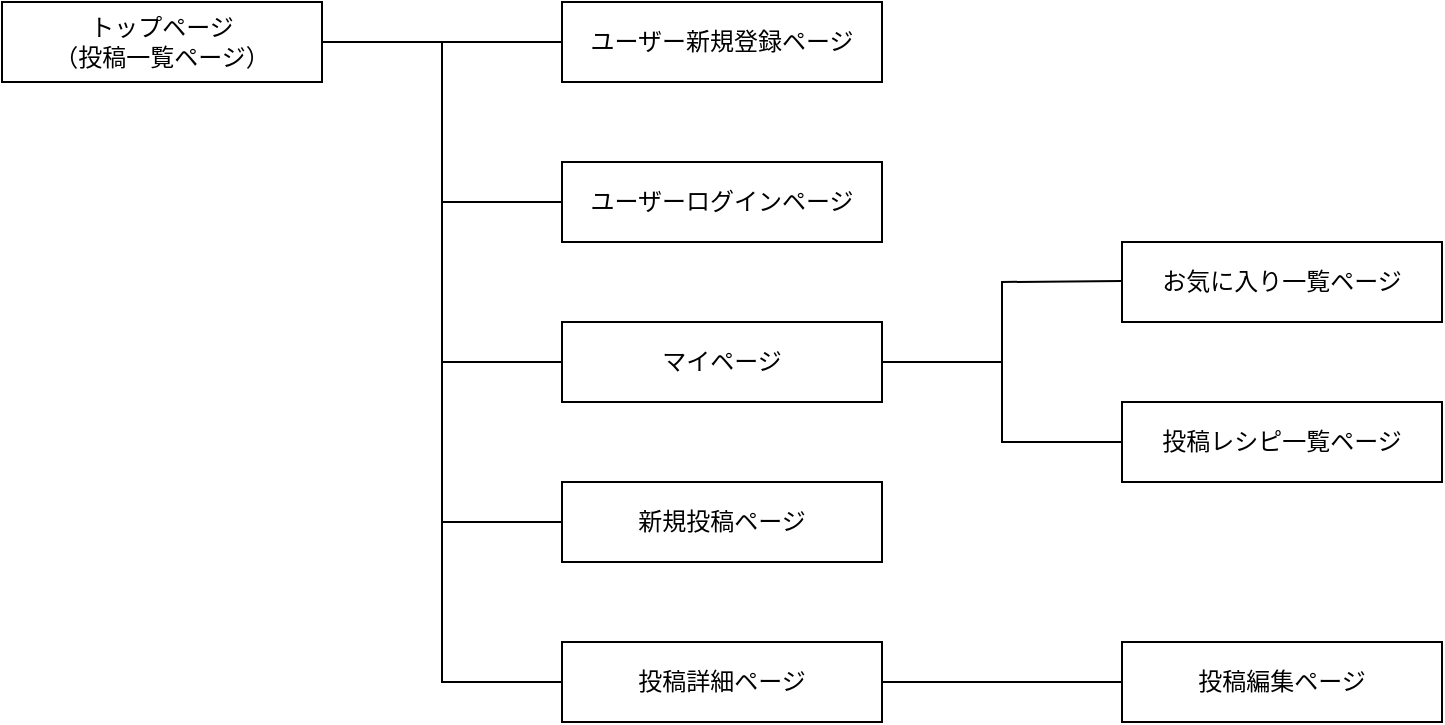 <mxfile>
    <diagram id="vTj-3tGY85KGe3ond6yJ" name="ページ1">
        <mxGraphModel dx="932" dy="549" grid="1" gridSize="10" guides="1" tooltips="1" connect="1" arrows="1" fold="1" page="1" pageScale="1" pageWidth="827" pageHeight="1169" math="0" shadow="0">
            <root>
                <mxCell id="0"/>
                <mxCell id="1" parent="0"/>
                <mxCell id="2" value="トップページ&lt;br&gt;（投稿一覧ページ）" style="whiteSpace=wrap;html=1;align=center;" vertex="1" parent="1">
                    <mxGeometry x="40" y="40" width="160" height="40" as="geometry"/>
                </mxCell>
                <mxCell id="4" value="ユーザー新規登録ページ" style="whiteSpace=wrap;html=1;align=center;" vertex="1" parent="1">
                    <mxGeometry x="320" y="40" width="160" height="40" as="geometry"/>
                </mxCell>
                <mxCell id="5" value="ユーザーログインページ" style="whiteSpace=wrap;html=1;align=center;" vertex="1" parent="1">
                    <mxGeometry x="320" y="120" width="160" height="40" as="geometry"/>
                </mxCell>
                <mxCell id="6" value="マイページ" style="whiteSpace=wrap;html=1;align=center;" vertex="1" parent="1">
                    <mxGeometry x="320" y="200" width="160" height="40" as="geometry"/>
                </mxCell>
                <mxCell id="7" value="新規投稿ページ" style="whiteSpace=wrap;html=1;align=center;" vertex="1" parent="1">
                    <mxGeometry x="320" y="280" width="160" height="40" as="geometry"/>
                </mxCell>
                <mxCell id="8" value="投稿詳細ページ" style="whiteSpace=wrap;html=1;align=center;" vertex="1" parent="1">
                    <mxGeometry x="320" y="360" width="160" height="40" as="geometry"/>
                </mxCell>
                <mxCell id="9" value="お気に入り一覧ページ" style="whiteSpace=wrap;html=1;align=center;" vertex="1" parent="1">
                    <mxGeometry x="600" y="160" width="160" height="40" as="geometry"/>
                </mxCell>
                <mxCell id="10" value="投稿レシピ一覧ページ" style="whiteSpace=wrap;html=1;align=center;" vertex="1" parent="1">
                    <mxGeometry x="600" y="240" width="160" height="40" as="geometry"/>
                </mxCell>
                <mxCell id="11" value="投稿編集ページ" style="whiteSpace=wrap;html=1;align=center;" vertex="1" parent="1">
                    <mxGeometry x="600" y="360" width="160" height="40" as="geometry"/>
                </mxCell>
                <mxCell id="12" value="" style="line;strokeWidth=1;rotatable=0;dashed=0;labelPosition=right;align=left;verticalAlign=middle;spacingTop=0;spacingLeft=6;points=[];portConstraint=eastwest;" vertex="1" parent="1">
                    <mxGeometry x="200" y="55" width="120" height="10" as="geometry"/>
                </mxCell>
                <mxCell id="23" value="" style="endArrow=none;html=1;rounded=0;entryX=0;entryY=0.5;entryDx=0;entryDy=0;" edge="1" parent="1">
                    <mxGeometry relative="1" as="geometry">
                        <mxPoint x="260" y="140" as="sourcePoint"/>
                        <mxPoint x="320" y="220" as="targetPoint"/>
                        <Array as="points">
                            <mxPoint x="260" y="140"/>
                            <mxPoint x="260" y="220"/>
                        </Array>
                    </mxGeometry>
                </mxCell>
                <mxCell id="25" value="" style="endArrow=none;html=1;rounded=0;entryX=0;entryY=0.5;entryDx=0;entryDy=0;" edge="1" parent="1">
                    <mxGeometry relative="1" as="geometry">
                        <mxPoint x="260" y="220" as="sourcePoint"/>
                        <mxPoint x="320" y="300" as="targetPoint"/>
                        <Array as="points">
                            <mxPoint x="260" y="220"/>
                            <mxPoint x="260" y="300"/>
                        </Array>
                    </mxGeometry>
                </mxCell>
                <mxCell id="26" value="" style="line;strokeWidth=1;rotatable=0;dashed=0;labelPosition=right;align=left;verticalAlign=middle;spacingTop=0;spacingLeft=6;points=[];portConstraint=eastwest;" vertex="1" parent="1">
                    <mxGeometry x="480" y="375" width="120" height="10" as="geometry"/>
                </mxCell>
                <mxCell id="28" value="" style="endArrow=none;html=1;rounded=0;entryX=0;entryY=0.5;entryDx=0;entryDy=0;" edge="1" parent="1" target="10">
                    <mxGeometry relative="1" as="geometry">
                        <mxPoint x="480" y="220" as="sourcePoint"/>
                        <mxPoint x="590" y="219.5" as="targetPoint"/>
                        <Array as="points">
                            <mxPoint x="540" y="220"/>
                            <mxPoint x="540" y="260"/>
                        </Array>
                    </mxGeometry>
                </mxCell>
                <mxCell id="29" value="" style="endArrow=none;html=1;rounded=0;" edge="1" parent="1">
                    <mxGeometry relative="1" as="geometry">
                        <mxPoint x="540" y="220" as="sourcePoint"/>
                        <mxPoint x="600" y="179.5" as="targetPoint"/>
                        <Array as="points">
                            <mxPoint x="540" y="180"/>
                        </Array>
                    </mxGeometry>
                </mxCell>
                <mxCell id="33" value="" style="endArrow=none;html=1;rounded=0;entryX=0;entryY=0.5;entryDx=0;entryDy=0;" edge="1" parent="1">
                    <mxGeometry relative="1" as="geometry">
                        <mxPoint x="260" y="300" as="sourcePoint"/>
                        <mxPoint x="320" y="380" as="targetPoint"/>
                        <Array as="points">
                            <mxPoint x="260" y="300"/>
                            <mxPoint x="260" y="360"/>
                            <mxPoint x="260" y="380"/>
                        </Array>
                    </mxGeometry>
                </mxCell>
                <mxCell id="34" value="" style="endArrow=none;html=1;rounded=0;entryX=0;entryY=0.5;entryDx=0;entryDy=0;" edge="1" parent="1">
                    <mxGeometry relative="1" as="geometry">
                        <mxPoint x="260" y="60" as="sourcePoint"/>
                        <mxPoint x="320" y="140" as="targetPoint"/>
                        <Array as="points">
                            <mxPoint x="260" y="60"/>
                            <mxPoint x="260" y="140"/>
                        </Array>
                    </mxGeometry>
                </mxCell>
            </root>
        </mxGraphModel>
    </diagram>
</mxfile>